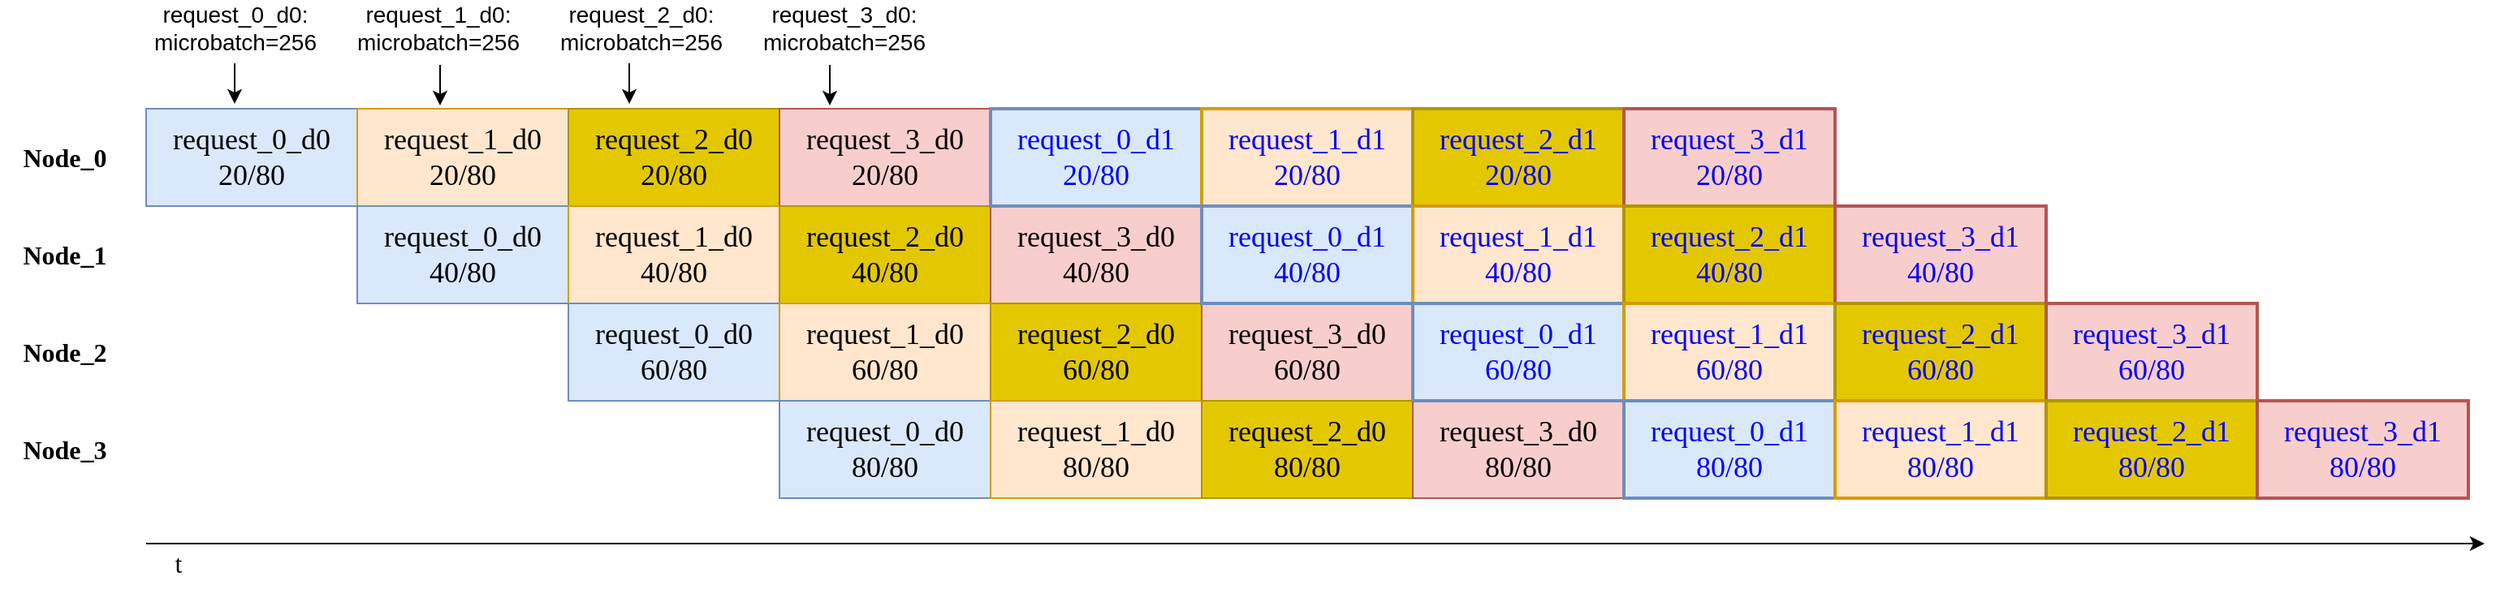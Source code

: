 <mxfile version="27.2.0">
  <diagram name="第 1 页" id="C09MD2E2f5ExPKEXglJg">
    <mxGraphModel dx="2066" dy="1209" grid="1" gridSize="10" guides="1" tooltips="1" connect="1" arrows="1" fold="1" page="1" pageScale="1" pageWidth="827" pageHeight="1169" math="0" shadow="0">
      <root>
        <mxCell id="0" />
        <mxCell id="1" parent="0" />
        <mxCell id="x5xSPJmqWj5T0jCHBnaX-17" value="" style="endArrow=classic;html=1;rounded=0;" edge="1" parent="1">
          <mxGeometry width="50" height="50" relative="1" as="geometry">
            <mxPoint x="404.5" y="317" as="sourcePoint" />
            <mxPoint x="404.5" y="342" as="targetPoint" />
          </mxGeometry>
        </mxCell>
        <mxCell id="x5xSPJmqWj5T0jCHBnaX-19" value="&lt;font style=&quot;font-size: 14px;&quot;&gt;request_0_d0:&lt;/font&gt;&lt;div&gt;&lt;font style=&quot;font-size: 14px;&quot;&gt;microbatch=256&lt;/font&gt;&lt;/div&gt;" style="text;html=1;align=center;verticalAlign=middle;whiteSpace=wrap;rounded=0;" vertex="1" parent="1">
          <mxGeometry x="340" y="280" width="130" height="30" as="geometry" />
        </mxCell>
        <mxCell id="x5xSPJmqWj5T0jCHBnaX-21" value="&lt;font style=&quot;font-size: 14px;&quot;&gt;request_1_d0:&lt;/font&gt;&lt;div&gt;&lt;font style=&quot;font-size: 14px;&quot;&gt;microbatch=256&lt;/font&gt;&lt;/div&gt;" style="text;html=1;align=center;verticalAlign=middle;whiteSpace=wrap;rounded=0;" vertex="1" parent="1">
          <mxGeometry x="465" y="280" width="130" height="30" as="geometry" />
        </mxCell>
        <mxCell id="x5xSPJmqWj5T0jCHBnaX-28" value="" style="endArrow=classic;html=1;rounded=0;" edge="1" parent="1">
          <mxGeometry width="50" height="50" relative="1" as="geometry">
            <mxPoint x="531" y="318" as="sourcePoint" />
            <mxPoint x="531" y="343" as="targetPoint" />
          </mxGeometry>
        </mxCell>
        <mxCell id="x5xSPJmqWj5T0jCHBnaX-29" value="" style="endArrow=classic;html=1;rounded=0;" edge="1" parent="1">
          <mxGeometry width="50" height="50" relative="1" as="geometry">
            <mxPoint x="647.5" y="317" as="sourcePoint" />
            <mxPoint x="647.5" y="342" as="targetPoint" />
          </mxGeometry>
        </mxCell>
        <mxCell id="x5xSPJmqWj5T0jCHBnaX-30" value="&lt;font style=&quot;font-size: 14px;&quot;&gt;request_2_d0:&lt;/font&gt;&lt;div&gt;&lt;font style=&quot;font-size: 14px;&quot;&gt;microbatch=256&lt;/font&gt;&lt;/div&gt;" style="text;html=1;align=center;verticalAlign=middle;whiteSpace=wrap;rounded=0;" vertex="1" parent="1">
          <mxGeometry x="590" y="280" width="130" height="30" as="geometry" />
        </mxCell>
        <mxCell id="x5xSPJmqWj5T0jCHBnaX-31" value="&lt;font style=&quot;font-size: 14px;&quot;&gt;request_3_d0:&lt;/font&gt;&lt;div&gt;&lt;font style=&quot;font-size: 14px;&quot;&gt;microbatch=256&lt;/font&gt;&lt;/div&gt;" style="text;html=1;align=center;verticalAlign=middle;whiteSpace=wrap;rounded=0;" vertex="1" parent="1">
          <mxGeometry x="715" y="280" width="130" height="30" as="geometry" />
        </mxCell>
        <mxCell id="x5xSPJmqWj5T0jCHBnaX-32" value="" style="endArrow=classic;html=1;rounded=0;" edge="1" parent="1">
          <mxGeometry width="50" height="50" relative="1" as="geometry">
            <mxPoint x="771" y="318" as="sourcePoint" />
            <mxPoint x="771" y="343" as="targetPoint" />
          </mxGeometry>
        </mxCell>
        <mxCell id="x5xSPJmqWj5T0jCHBnaX-49" value="&lt;font face=&quot;Tahoma&quot; style=&quot;font-size: 16px;&quot;&gt;&lt;b&gt;Node_0&lt;/b&gt;&lt;/font&gt;" style="text;html=1;align=center;verticalAlign=middle;whiteSpace=wrap;rounded=0;" vertex="1" parent="1">
          <mxGeometry x="260" y="360" width="80" height="30" as="geometry" />
        </mxCell>
        <mxCell id="x5xSPJmqWj5T0jCHBnaX-50" value="&lt;font face=&quot;Tahoma&quot; style=&quot;font-size: 16px;&quot;&gt;&lt;b&gt;Node_1&lt;/b&gt;&lt;/font&gt;" style="text;html=1;align=center;verticalAlign=middle;whiteSpace=wrap;rounded=0;" vertex="1" parent="1">
          <mxGeometry x="260" y="420" width="80" height="30" as="geometry" />
        </mxCell>
        <mxCell id="x5xSPJmqWj5T0jCHBnaX-51" value="&lt;font face=&quot;Tahoma&quot; style=&quot;font-size: 16px;&quot;&gt;&lt;b&gt;Node_2&lt;/b&gt;&lt;/font&gt;" style="text;html=1;align=center;verticalAlign=middle;whiteSpace=wrap;rounded=0;" vertex="1" parent="1">
          <mxGeometry x="260" y="480" width="80" height="30" as="geometry" />
        </mxCell>
        <mxCell id="x5xSPJmqWj5T0jCHBnaX-52" value="&lt;font face=&quot;Tahoma&quot; style=&quot;font-size: 16px;&quot;&gt;&lt;b&gt;Node_3&lt;/b&gt;&lt;/font&gt;" style="text;html=1;align=center;verticalAlign=middle;whiteSpace=wrap;rounded=0;" vertex="1" parent="1">
          <mxGeometry x="260" y="540" width="80" height="30" as="geometry" />
        </mxCell>
        <mxCell id="x5xSPJmqWj5T0jCHBnaX-53" value="" style="endArrow=classic;html=1;rounded=0;" edge="1" parent="1">
          <mxGeometry width="50" height="50" relative="1" as="geometry">
            <mxPoint x="350" y="613" as="sourcePoint" />
            <mxPoint x="1790" y="613" as="targetPoint" />
          </mxGeometry>
        </mxCell>
        <mxCell id="x5xSPJmqWj5T0jCHBnaX-54" value="&lt;font face=&quot;Tahoma&quot; style=&quot;font-size: 16px;&quot;&gt;t&lt;/font&gt;" style="text;html=1;align=center;verticalAlign=middle;whiteSpace=wrap;rounded=0;" vertex="1" parent="1">
          <mxGeometry x="360" y="610" width="20" height="30" as="geometry" />
        </mxCell>
        <mxCell id="x5xSPJmqWj5T0jCHBnaX-1" value="&lt;span&gt;request_0_d0&lt;/span&gt;&lt;div&gt;&lt;span&gt;20/80&lt;/span&gt;&lt;/div&gt;" style="rounded=0;whiteSpace=wrap;html=1;fillColor=#dae8fc;strokeColor=#6c8ebf;fontFamily=Tahoma;fontSize=18;" vertex="1" parent="1">
          <mxGeometry x="350" y="345" width="130" height="60" as="geometry" />
        </mxCell>
        <mxCell id="x5xSPJmqWj5T0jCHBnaX-2" value="&lt;span&gt;request_1_d0&lt;/span&gt;&lt;div&gt;&lt;span&gt;20/80&lt;/span&gt;&lt;/div&gt;" style="rounded=0;whiteSpace=wrap;html=1;fillColor=#ffe6cc;strokeColor=#d79b00;fontFamily=Tahoma;fontSize=18;" vertex="1" parent="1">
          <mxGeometry x="480" y="345" width="130" height="60" as="geometry" />
        </mxCell>
        <mxCell id="x5xSPJmqWj5T0jCHBnaX-3" value="&lt;span&gt;request_2_d0&lt;/span&gt;&lt;div&gt;&lt;span&gt;20/80&lt;/span&gt;&lt;/div&gt;" style="rounded=0;whiteSpace=wrap;html=1;fillColor=#e3c800;strokeColor=#B09500;fontColor=#000000;fontFamily=Tahoma;fontSize=18;" vertex="1" parent="1">
          <mxGeometry x="610" y="345" width="130" height="60" as="geometry" />
        </mxCell>
        <mxCell id="x5xSPJmqWj5T0jCHBnaX-4" value="&lt;span&gt;request_3_d0&lt;/span&gt;&lt;div&gt;&lt;span&gt;20/80&lt;/span&gt;&lt;/div&gt;" style="rounded=0;whiteSpace=wrap;html=1;fillColor=#f8cecc;strokeColor=#b85450;fontFamily=Tahoma;fontSize=18;" vertex="1" parent="1">
          <mxGeometry x="740" y="345" width="130" height="60" as="geometry" />
        </mxCell>
        <mxCell id="x5xSPJmqWj5T0jCHBnaX-5" value="&lt;span&gt;request_0_d0&lt;/span&gt;&lt;div&gt;&lt;span&gt;40/80&lt;/span&gt;&lt;/div&gt;" style="rounded=0;whiteSpace=wrap;html=1;fillColor=#dae8fc;strokeColor=#6c8ebf;fontFamily=Tahoma;fontSize=18;" vertex="1" parent="1">
          <mxGeometry x="480" y="405" width="130" height="60" as="geometry" />
        </mxCell>
        <mxCell id="x5xSPJmqWj5T0jCHBnaX-6" value="&lt;span&gt;request_1&lt;/span&gt;&lt;span&gt;_d0&lt;/span&gt;&lt;div&gt;&lt;span&gt;40/80&lt;/span&gt;&lt;/div&gt;" style="rounded=0;whiteSpace=wrap;html=1;fillColor=#ffe6cc;strokeColor=#d79b00;fontFamily=Tahoma;fontSize=18;" vertex="1" parent="1">
          <mxGeometry x="610" y="405" width="130" height="60" as="geometry" />
        </mxCell>
        <mxCell id="x5xSPJmqWj5T0jCHBnaX-7" value="&lt;span&gt;request_2&lt;/span&gt;&lt;span&gt;_d0&lt;/span&gt;&lt;div&gt;&lt;span&gt;40/80&lt;/span&gt;&lt;/div&gt;" style="rounded=0;whiteSpace=wrap;html=1;fillColor=#e3c800;strokeColor=#B09500;fontColor=#000000;fontFamily=Tahoma;fontSize=18;" vertex="1" parent="1">
          <mxGeometry x="740" y="405" width="130" height="60" as="geometry" />
        </mxCell>
        <mxCell id="x5xSPJmqWj5T0jCHBnaX-8" value="&lt;span&gt;request_3&lt;/span&gt;&lt;span&gt;_d0&lt;/span&gt;&lt;div&gt;&lt;span&gt;40/80&lt;/span&gt;&lt;/div&gt;" style="rounded=0;whiteSpace=wrap;html=1;fillColor=#f8cecc;strokeColor=#b85450;fontFamily=Tahoma;fontSize=18;" vertex="1" parent="1">
          <mxGeometry x="870" y="405" width="130" height="60" as="geometry" />
        </mxCell>
        <mxCell id="x5xSPJmqWj5T0jCHBnaX-9" value="&lt;span&gt;request_0&lt;/span&gt;&lt;span&gt;_d0&lt;/span&gt;&lt;div&gt;&lt;span&gt;60/80&lt;/span&gt;&lt;/div&gt;" style="rounded=0;whiteSpace=wrap;html=1;fillColor=#dae8fc;strokeColor=#6c8ebf;fontFamily=Tahoma;fontSize=18;" vertex="1" parent="1">
          <mxGeometry x="610" y="465" width="130" height="60" as="geometry" />
        </mxCell>
        <mxCell id="x5xSPJmqWj5T0jCHBnaX-10" value="&lt;span&gt;request_1&lt;/span&gt;&lt;span&gt;_d0&lt;/span&gt;&lt;div&gt;&lt;span&gt;60/80&lt;/span&gt;&lt;/div&gt;" style="rounded=0;whiteSpace=wrap;html=1;fillColor=#ffe6cc;strokeColor=#d79b00;fontFamily=Tahoma;fontSize=18;" vertex="1" parent="1">
          <mxGeometry x="740" y="465" width="130" height="60" as="geometry" />
        </mxCell>
        <mxCell id="x5xSPJmqWj5T0jCHBnaX-11" value="&lt;span&gt;request_2&lt;/span&gt;&lt;span&gt;_d0&lt;/span&gt;&lt;div&gt;&lt;span&gt;60/80&lt;/span&gt;&lt;/div&gt;" style="rounded=0;whiteSpace=wrap;html=1;fillColor=#e3c800;strokeColor=#B09500;fontColor=#000000;fontFamily=Tahoma;fontSize=18;" vertex="1" parent="1">
          <mxGeometry x="870" y="465" width="130" height="60" as="geometry" />
        </mxCell>
        <mxCell id="x5xSPJmqWj5T0jCHBnaX-12" value="&lt;span&gt;request_3&lt;/span&gt;&lt;span&gt;_d0&lt;/span&gt;&lt;div&gt;&lt;span&gt;60/80&lt;/span&gt;&lt;/div&gt;" style="rounded=0;whiteSpace=wrap;html=1;fillColor=#f8cecc;strokeColor=#b85450;fontFamily=Tahoma;fontSize=18;" vertex="1" parent="1">
          <mxGeometry x="1000" y="465" width="130" height="60" as="geometry" />
        </mxCell>
        <mxCell id="x5xSPJmqWj5T0jCHBnaX-13" value="&lt;span&gt;request_0&lt;/span&gt;&lt;span&gt;_d0&lt;/span&gt;&lt;div&gt;&lt;span&gt;80/80&lt;/span&gt;&lt;/div&gt;" style="rounded=0;whiteSpace=wrap;html=1;fillColor=#dae8fc;strokeColor=#6c8ebf;fontFamily=Tahoma;fontSize=18;" vertex="1" parent="1">
          <mxGeometry x="740" y="525" width="130" height="60" as="geometry" />
        </mxCell>
        <mxCell id="x5xSPJmqWj5T0jCHBnaX-14" value="&lt;span&gt;request_1&lt;/span&gt;&lt;span&gt;_d0&lt;/span&gt;&lt;div&gt;&lt;span&gt;80/80&lt;/span&gt;&lt;/div&gt;" style="rounded=0;whiteSpace=wrap;html=1;fillColor=#ffe6cc;strokeColor=#d79b00;fontFamily=Tahoma;fontSize=18;" vertex="1" parent="1">
          <mxGeometry x="870" y="525" width="130" height="60" as="geometry" />
        </mxCell>
        <mxCell id="x5xSPJmqWj5T0jCHBnaX-15" value="&lt;span&gt;request_2&lt;/span&gt;&lt;span&gt;_d0&lt;/span&gt;&lt;div&gt;&lt;span&gt;80/80&lt;/span&gt;&lt;/div&gt;" style="rounded=0;whiteSpace=wrap;html=1;fillColor=#e3c800;strokeColor=#B09500;fontColor=#000000;fontFamily=Tahoma;fontSize=18;" vertex="1" parent="1">
          <mxGeometry x="1000" y="525" width="130" height="60" as="geometry" />
        </mxCell>
        <mxCell id="x5xSPJmqWj5T0jCHBnaX-16" value="&lt;span&gt;request_3_d0&lt;/span&gt;&lt;div&gt;&lt;span&gt;80/80&lt;/span&gt;&lt;/div&gt;" style="rounded=0;whiteSpace=wrap;html=1;fillColor=#f8cecc;strokeColor=#b85450;fontFamily=Tahoma;fontSize=18;" vertex="1" parent="1">
          <mxGeometry x="1130" y="525" width="130" height="60" as="geometry" />
        </mxCell>
        <mxCell id="x5xSPJmqWj5T0jCHBnaX-33" value="&lt;span&gt;request_0_d1&lt;/span&gt;&lt;div&gt;&lt;span&gt;20/80&lt;/span&gt;&lt;/div&gt;" style="rounded=0;whiteSpace=wrap;html=1;fillColor=#dae8fc;strokeColor=#6c8ebf;shadow=0;fillStyle=auto;strokeWidth=2;fontFamily=Tahoma;glass=0;fontColor=#0000FF;fontSize=18;" vertex="1" parent="1">
          <mxGeometry x="870" y="345" width="130" height="60" as="geometry" />
        </mxCell>
        <mxCell id="x5xSPJmqWj5T0jCHBnaX-34" value="&lt;span&gt;request_1&lt;/span&gt;&lt;span&gt;_d1&lt;/span&gt;&lt;div&gt;&lt;span&gt;20/80&lt;/span&gt;&lt;/div&gt;" style="rounded=0;whiteSpace=wrap;html=1;fillColor=#ffe6cc;strokeColor=#d79b00;shadow=0;fillStyle=auto;strokeWidth=2;fontFamily=Tahoma;fontColor=#0000FF;fontSize=18;" vertex="1" parent="1">
          <mxGeometry x="1000" y="345" width="130" height="60" as="geometry" />
        </mxCell>
        <mxCell id="x5xSPJmqWj5T0jCHBnaX-35" value="&lt;span&gt;request_2&lt;/span&gt;&lt;span&gt;_d1&lt;/span&gt;&lt;div&gt;&lt;span&gt;20/80&lt;/span&gt;&lt;/div&gt;" style="rounded=0;whiteSpace=wrap;html=1;fillColor=#e3c800;strokeColor=#B09500;shadow=0;fillStyle=auto;fontColor=#0000FF;strokeWidth=2;fontFamily=Tahoma;fontSize=18;" vertex="1" parent="1">
          <mxGeometry x="1130" y="345" width="130" height="60" as="geometry" />
        </mxCell>
        <mxCell id="x5xSPJmqWj5T0jCHBnaX-36" value="&lt;span&gt;request_3&lt;/span&gt;&lt;span&gt;_d1&lt;/span&gt;&lt;div&gt;&lt;span&gt;20/80&lt;/span&gt;&lt;/div&gt;" style="rounded=0;whiteSpace=wrap;html=1;fillColor=#f8cecc;strokeColor=#b85450;shadow=0;fillStyle=auto;strokeWidth=2;fontFamily=Tahoma;fontColor=#0000FF;fontSize=18;" vertex="1" parent="1">
          <mxGeometry x="1260" y="345" width="130" height="60" as="geometry" />
        </mxCell>
        <mxCell id="x5xSPJmqWj5T0jCHBnaX-37" value="&lt;span&gt;request_0_d1&lt;/span&gt;&lt;div&gt;&lt;span&gt;40/80&lt;/span&gt;&lt;/div&gt;" style="rounded=0;whiteSpace=wrap;html=1;fillColor=#dae8fc;strokeColor=#6c8ebf;fillStyle=auto;strokeWidth=2;fontFamily=Tahoma;fontColor=#0000FF;fontSize=18;" vertex="1" parent="1">
          <mxGeometry x="1000" y="405" width="130" height="60" as="geometry" />
        </mxCell>
        <mxCell id="x5xSPJmqWj5T0jCHBnaX-38" value="&lt;span&gt;request_1&lt;/span&gt;&lt;span&gt;_d1&lt;/span&gt;&lt;div&gt;&lt;span&gt;40/80&lt;/span&gt;&lt;/div&gt;" style="rounded=0;whiteSpace=wrap;html=1;fillColor=#ffe6cc;strokeColor=#d79b00;fillStyle=auto;strokeWidth=2;fontFamily=Tahoma;fontColor=#0000FF;fontSize=18;" vertex="1" parent="1">
          <mxGeometry x="1130" y="405" width="130" height="60" as="geometry" />
        </mxCell>
        <mxCell id="x5xSPJmqWj5T0jCHBnaX-39" value="&lt;span&gt;request_2&lt;/span&gt;&lt;span&gt;_d1&lt;/span&gt;&lt;div&gt;&lt;span&gt;40/80&lt;/span&gt;&lt;/div&gt;" style="rounded=0;whiteSpace=wrap;html=1;fillColor=#e3c800;strokeColor=#B09500;fillStyle=auto;fontColor=#0000FF;strokeWidth=2;fontFamily=Tahoma;fontSize=18;" vertex="1" parent="1">
          <mxGeometry x="1260" y="405" width="130" height="60" as="geometry" />
        </mxCell>
        <mxCell id="x5xSPJmqWj5T0jCHBnaX-40" value="&lt;span&gt;request_3&lt;/span&gt;&lt;span&gt;_d1&lt;/span&gt;&lt;div&gt;&lt;span&gt;40/80&lt;/span&gt;&lt;/div&gt;" style="rounded=0;whiteSpace=wrap;html=1;fillColor=#f8cecc;strokeColor=#b85450;fillStyle=auto;strokeWidth=2;fontFamily=Tahoma;fontColor=#0000FF;fontSize=18;" vertex="1" parent="1">
          <mxGeometry x="1390" y="405" width="130" height="60" as="geometry" />
        </mxCell>
        <mxCell id="x5xSPJmqWj5T0jCHBnaX-41" value="&lt;span&gt;request_0_d1&lt;/span&gt;&lt;div&gt;&lt;span&gt;60/80&lt;/span&gt;&lt;/div&gt;" style="rounded=0;whiteSpace=wrap;html=1;fillColor=#dae8fc;strokeColor=#6c8ebf;fillStyle=auto;strokeWidth=2;fontFamily=Tahoma;fontColor=#0000FF;fontSize=18;" vertex="1" parent="1">
          <mxGeometry x="1130" y="465" width="130" height="60" as="geometry" />
        </mxCell>
        <mxCell id="x5xSPJmqWj5T0jCHBnaX-42" value="&lt;span&gt;request_1&lt;/span&gt;&lt;span&gt;_d1&lt;/span&gt;&lt;div&gt;&lt;span&gt;60/80&lt;/span&gt;&lt;/div&gt;" style="rounded=0;whiteSpace=wrap;html=1;fillColor=#ffe6cc;strokeColor=#d79b00;fillStyle=auto;strokeWidth=2;fontFamily=Tahoma;fontColor=#0000FF;fontSize=18;" vertex="1" parent="1">
          <mxGeometry x="1260" y="465" width="130" height="60" as="geometry" />
        </mxCell>
        <mxCell id="x5xSPJmqWj5T0jCHBnaX-43" value="&lt;span&gt;request_2&lt;/span&gt;&lt;span&gt;_d1&lt;/span&gt;&lt;div&gt;&lt;span&gt;60/80&lt;/span&gt;&lt;/div&gt;" style="rounded=0;whiteSpace=wrap;html=1;fillColor=#e3c800;strokeColor=#B09500;fillStyle=auto;fontColor=#0000FF;strokeWidth=2;fontFamily=Tahoma;fontSize=18;" vertex="1" parent="1">
          <mxGeometry x="1390" y="465" width="130" height="60" as="geometry" />
        </mxCell>
        <mxCell id="x5xSPJmqWj5T0jCHBnaX-44" value="&lt;span&gt;request_3&lt;/span&gt;&lt;span&gt;_d1&lt;/span&gt;&lt;div&gt;&lt;span&gt;60/80&lt;/span&gt;&lt;/div&gt;" style="rounded=0;whiteSpace=wrap;html=1;fillColor=#f8cecc;strokeColor=#b85450;fillStyle=auto;strokeWidth=2;fontFamily=Tahoma;fontColor=#0000FF;fontSize=18;" vertex="1" parent="1">
          <mxGeometry x="1520" y="465" width="130" height="60" as="geometry" />
        </mxCell>
        <mxCell id="x5xSPJmqWj5T0jCHBnaX-45" value="&lt;span&gt;request_0_d1&lt;/span&gt;&lt;div&gt;&lt;span&gt;80/80&lt;/span&gt;&lt;/div&gt;" style="rounded=0;whiteSpace=wrap;html=1;fillColor=#dae8fc;strokeColor=#6c8ebf;strokeWidth=2;fontFamily=Tahoma;fontColor=#0000FF;fontSize=18;" vertex="1" parent="1">
          <mxGeometry x="1260" y="525" width="130" height="60" as="geometry" />
        </mxCell>
        <mxCell id="x5xSPJmqWj5T0jCHBnaX-46" value="&lt;span&gt;request_1&lt;/span&gt;&lt;span&gt;_d1&lt;/span&gt;&lt;div&gt;&lt;span&gt;80/80&lt;/span&gt;&lt;/div&gt;" style="rounded=0;whiteSpace=wrap;html=1;fillColor=#ffe6cc;strokeColor=#d79b00;strokeWidth=2;fontFamily=Tahoma;fontColor=#0000FF;fontSize=18;" vertex="1" parent="1">
          <mxGeometry x="1390" y="525" width="130" height="60" as="geometry" />
        </mxCell>
        <mxCell id="x5xSPJmqWj5T0jCHBnaX-47" value="&lt;span&gt;request_2&lt;/span&gt;&lt;span&gt;_d1&lt;/span&gt;&lt;div&gt;&lt;span&gt;80/80&lt;/span&gt;&lt;/div&gt;" style="rounded=0;whiteSpace=wrap;html=1;fillColor=#e3c800;strokeColor=#B09500;fontColor=#0000FF;strokeWidth=2;fontFamily=Tahoma;fontSize=18;" vertex="1" parent="1">
          <mxGeometry x="1520" y="525" width="130" height="60" as="geometry" />
        </mxCell>
        <mxCell id="x5xSPJmqWj5T0jCHBnaX-48" value="&lt;span&gt;request_3&lt;/span&gt;&lt;span&gt;_d1&lt;/span&gt;&lt;div&gt;&lt;span&gt;80/80&lt;/span&gt;&lt;/div&gt;" style="rounded=0;whiteSpace=wrap;html=1;fillColor=#f8cecc;strokeColor=#b85450;strokeWidth=2;fontFamily=Tahoma;fontColor=#0000FF;fontSize=18;" vertex="1" parent="1">
          <mxGeometry x="1650" y="525" width="130" height="60" as="geometry" />
        </mxCell>
      </root>
    </mxGraphModel>
  </diagram>
</mxfile>
